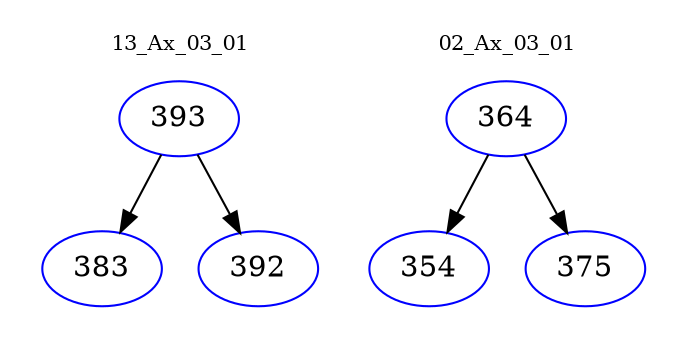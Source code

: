 digraph{
subgraph cluster_0 {
color = white
label = "13_Ax_03_01";
fontsize=10;
T0_393 [label="393", color="blue"]
T0_393 -> T0_383 [color="black"]
T0_383 [label="383", color="blue"]
T0_393 -> T0_392 [color="black"]
T0_392 [label="392", color="blue"]
}
subgraph cluster_1 {
color = white
label = "02_Ax_03_01";
fontsize=10;
T1_364 [label="364", color="blue"]
T1_364 -> T1_354 [color="black"]
T1_354 [label="354", color="blue"]
T1_364 -> T1_375 [color="black"]
T1_375 [label="375", color="blue"]
}
}
